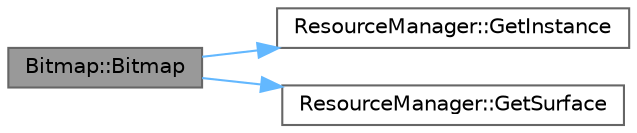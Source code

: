 digraph "Bitmap::Bitmap"
{
 // LATEX_PDF_SIZE
  bgcolor="transparent";
  edge [fontname=Helvetica,fontsize=10,labelfontname=Helvetica,labelfontsize=10];
  node [fontname=Helvetica,fontsize=10,shape=box,height=0.2,width=0.4];
  rankdir="LR";
  Node1 [label="Bitmap::Bitmap",height=0.2,width=0.4,color="gray40", fillcolor="grey60", style="filled", fontcolor="black",tooltip="Initializes a new instance of the Bitmap class."];
  Node1 -> Node2 [color="steelblue1",style="solid"];
  Node2 [label="ResourceManager::GetInstance",height=0.2,width=0.4,color="grey40", fillcolor="white", style="filled",URL="$class_resource_manager.html#a98b11a6302bf0db4ffc81eea70512ee2",tooltip="Gets the instance."];
  Node1 -> Node3 [color="steelblue1",style="solid"];
  Node3 [label="ResourceManager::GetSurface",height=0.2,width=0.4,color="grey40", fillcolor="white", style="filled",URL="$class_resource_manager.html#a31d758ae7d5a972154ccc7dae2144166",tooltip="Gets the surface."];
}
